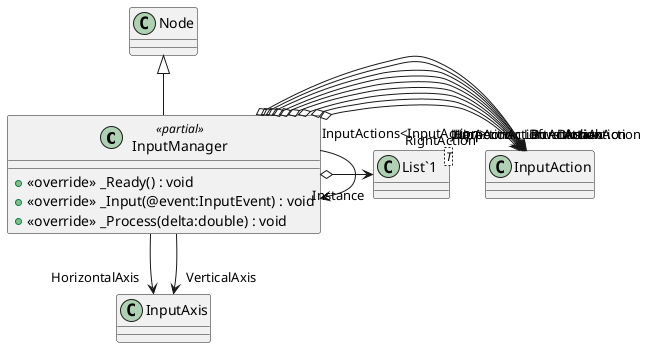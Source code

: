 @startuml
class InputManager <<partial>> {
    + <<override>> _Ready() : void
    + <<override>> _Input(@event:InputEvent) : void
    + <<override>> _Process(delta:double) : void
}
class "List`1"<T> {
}
Node <|-- InputManager
InputManager --> "Instance" InputManager
InputManager o-> "JumpAction" InputAction
InputManager o-> "LeftAction" InputAction
InputManager o-> "RightAction" InputAction
InputManager o-> "UpAction" InputAction
InputManager o-> "DownAction" InputAction
InputManager o-> "DashAction" InputAction
InputManager o-> "AttackAction" InputAction
InputManager o-> "BurstAction" InputAction
InputManager o-> "HarpoonAction" InputAction
InputManager --> "HorizontalAxis" InputAxis
InputManager --> "VerticalAxis" InputAxis
InputManager o-> "InputActions<InputAction>" "List`1"
@enduml
